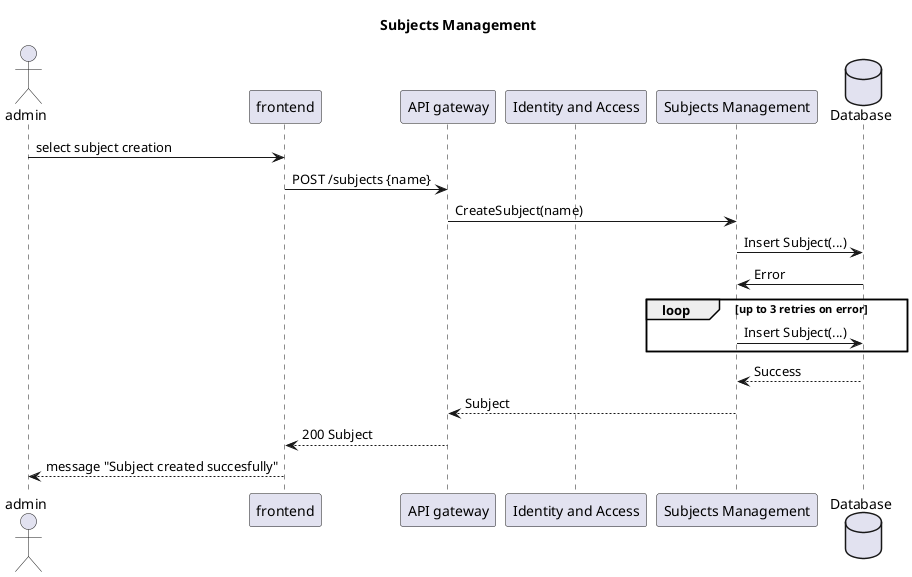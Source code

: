@startuml
title Subjects Management

actor admin
participant "frontend" as FR
participant "API gateway" as APG
participant "Identity and Access" as IA
participant "Subjects Management" as SM
database "Database" as DB


admin -> FR: select subject creation
FR -> APG: POST /subjects {name}
APG -> SM: CreateSubject(name)

SM ->  DB: Insert Subject(...)
DB -> SM: Error

loop up to 3 retries on error
 SM ->  DB: Insert Subject(...)
end

DB --> SM: Success
SM --> APG: Subject
APG --> FR: 200 Subject
FR --> admin: message "Subject created succesfully"

@enduml